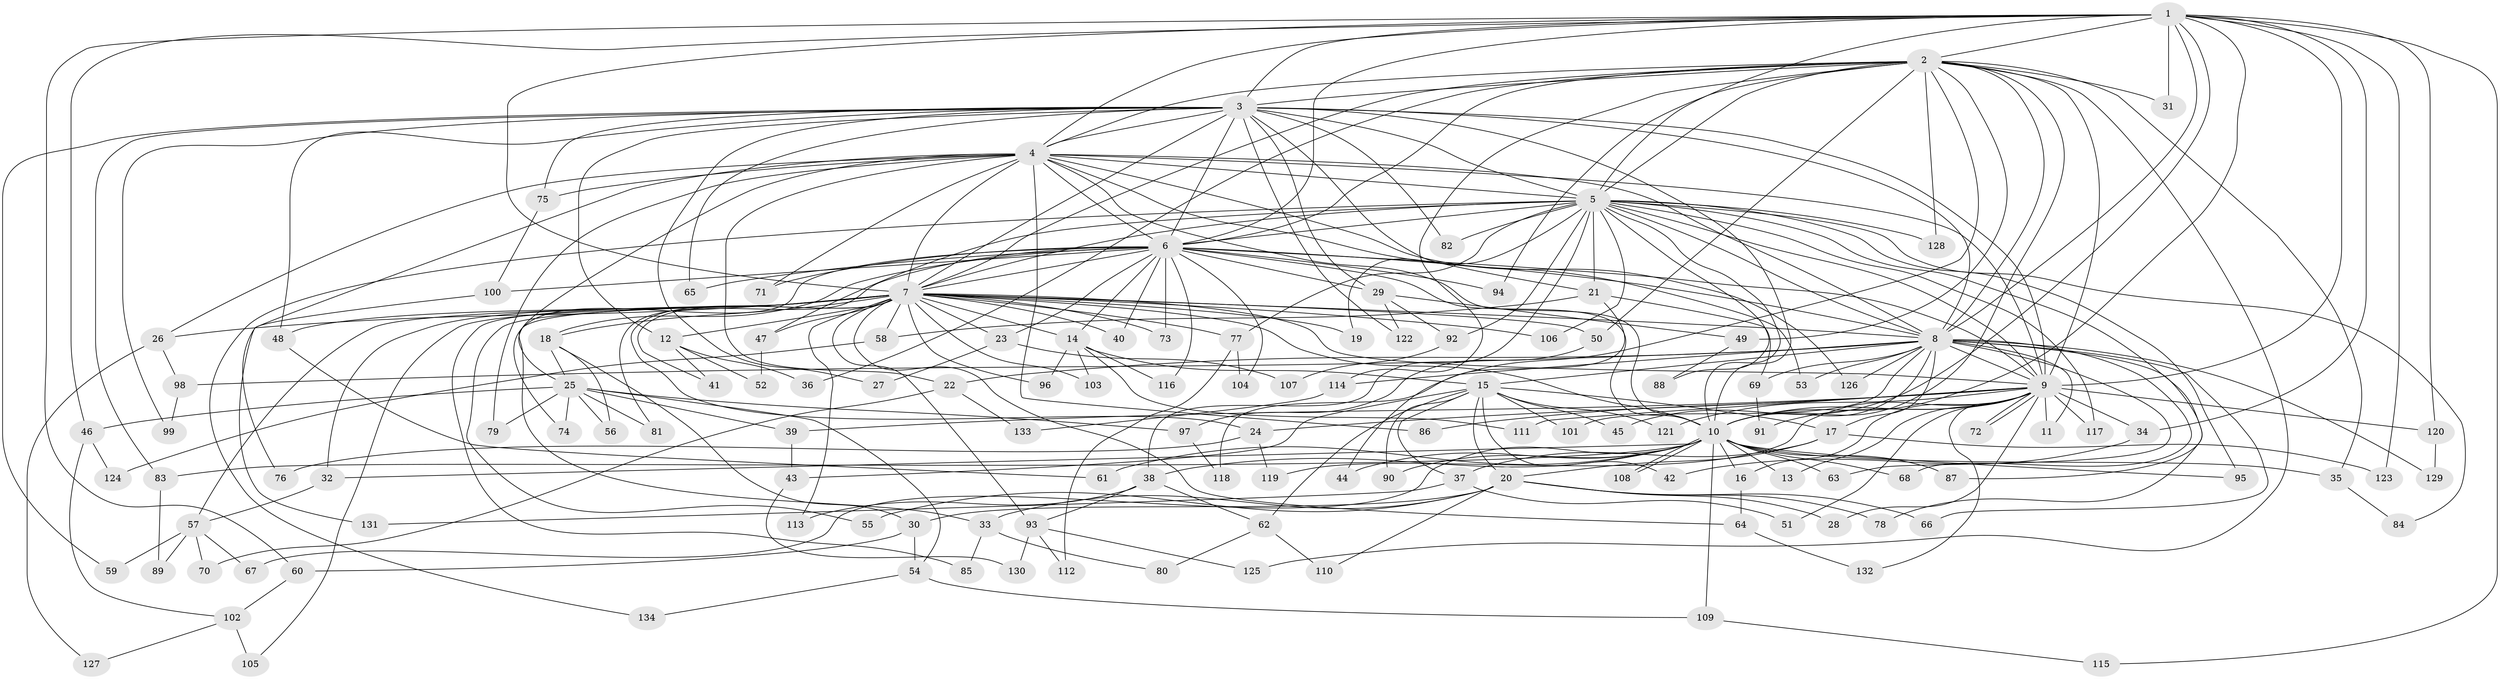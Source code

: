// coarse degree distribution, {1: 0.35, 3: 0.125, 2: 0.4, 6: 0.05, 11: 0.025, 27: 0.025, 19: 0.025}
// Generated by graph-tools (version 1.1) at 2025/47/03/04/25 21:47:30]
// undirected, 134 vertices, 293 edges
graph export_dot {
graph [start="1"]
  node [color=gray90,style=filled];
  1;
  2;
  3;
  4;
  5;
  6;
  7;
  8;
  9;
  10;
  11;
  12;
  13;
  14;
  15;
  16;
  17;
  18;
  19;
  20;
  21;
  22;
  23;
  24;
  25;
  26;
  27;
  28;
  29;
  30;
  31;
  32;
  33;
  34;
  35;
  36;
  37;
  38;
  39;
  40;
  41;
  42;
  43;
  44;
  45;
  46;
  47;
  48;
  49;
  50;
  51;
  52;
  53;
  54;
  55;
  56;
  57;
  58;
  59;
  60;
  61;
  62;
  63;
  64;
  65;
  66;
  67;
  68;
  69;
  70;
  71;
  72;
  73;
  74;
  75;
  76;
  77;
  78;
  79;
  80;
  81;
  82;
  83;
  84;
  85;
  86;
  87;
  88;
  89;
  90;
  91;
  92;
  93;
  94;
  95;
  96;
  97;
  98;
  99;
  100;
  101;
  102;
  103;
  104;
  105;
  106;
  107;
  108;
  109;
  110;
  111;
  112;
  113;
  114;
  115;
  116;
  117;
  118;
  119;
  120;
  121;
  122;
  123;
  124;
  125;
  126;
  127;
  128;
  129;
  130;
  131;
  132;
  133;
  134;
  1 -- 2;
  1 -- 3;
  1 -- 4;
  1 -- 5;
  1 -- 6;
  1 -- 7;
  1 -- 8;
  1 -- 9;
  1 -- 10;
  1 -- 31;
  1 -- 34;
  1 -- 45;
  1 -- 46;
  1 -- 60;
  1 -- 115;
  1 -- 120;
  1 -- 123;
  2 -- 3;
  2 -- 4;
  2 -- 5;
  2 -- 6;
  2 -- 7;
  2 -- 8;
  2 -- 9;
  2 -- 10;
  2 -- 31;
  2 -- 35;
  2 -- 36;
  2 -- 49;
  2 -- 50;
  2 -- 94;
  2 -- 114;
  2 -- 118;
  2 -- 125;
  2 -- 128;
  3 -- 4;
  3 -- 5;
  3 -- 6;
  3 -- 7;
  3 -- 8;
  3 -- 9;
  3 -- 10;
  3 -- 12;
  3 -- 21;
  3 -- 27;
  3 -- 29;
  3 -- 48;
  3 -- 59;
  3 -- 65;
  3 -- 75;
  3 -- 82;
  3 -- 83;
  3 -- 99;
  3 -- 122;
  4 -- 5;
  4 -- 6;
  4 -- 7;
  4 -- 8;
  4 -- 9;
  4 -- 10;
  4 -- 22;
  4 -- 25;
  4 -- 26;
  4 -- 53;
  4 -- 71;
  4 -- 75;
  4 -- 76;
  4 -- 79;
  4 -- 86;
  4 -- 126;
  5 -- 6;
  5 -- 7;
  5 -- 8;
  5 -- 9;
  5 -- 10;
  5 -- 19;
  5 -- 21;
  5 -- 38;
  5 -- 47;
  5 -- 77;
  5 -- 82;
  5 -- 84;
  5 -- 87;
  5 -- 88;
  5 -- 92;
  5 -- 95;
  5 -- 106;
  5 -- 117;
  5 -- 128;
  5 -- 134;
  6 -- 7;
  6 -- 8;
  6 -- 9;
  6 -- 10;
  6 -- 14;
  6 -- 18;
  6 -- 23;
  6 -- 29;
  6 -- 40;
  6 -- 65;
  6 -- 71;
  6 -- 73;
  6 -- 74;
  6 -- 81;
  6 -- 94;
  6 -- 100;
  6 -- 104;
  6 -- 116;
  7 -- 8;
  7 -- 9;
  7 -- 10;
  7 -- 12;
  7 -- 14;
  7 -- 18;
  7 -- 19;
  7 -- 23;
  7 -- 24;
  7 -- 26;
  7 -- 32;
  7 -- 33;
  7 -- 40;
  7 -- 41;
  7 -- 47;
  7 -- 48;
  7 -- 50;
  7 -- 55;
  7 -- 57;
  7 -- 58;
  7 -- 64;
  7 -- 73;
  7 -- 77;
  7 -- 85;
  7 -- 93;
  7 -- 96;
  7 -- 103;
  7 -- 105;
  7 -- 106;
  7 -- 113;
  8 -- 9;
  8 -- 10;
  8 -- 11;
  8 -- 15;
  8 -- 17;
  8 -- 22;
  8 -- 53;
  8 -- 63;
  8 -- 66;
  8 -- 68;
  8 -- 69;
  8 -- 78;
  8 -- 98;
  8 -- 101;
  8 -- 114;
  8 -- 126;
  8 -- 129;
  9 -- 10;
  9 -- 11;
  9 -- 13;
  9 -- 16;
  9 -- 24;
  9 -- 28;
  9 -- 34;
  9 -- 39;
  9 -- 51;
  9 -- 72;
  9 -- 72;
  9 -- 86;
  9 -- 91;
  9 -- 111;
  9 -- 117;
  9 -- 119;
  9 -- 120;
  9 -- 121;
  9 -- 132;
  10 -- 13;
  10 -- 16;
  10 -- 32;
  10 -- 35;
  10 -- 38;
  10 -- 44;
  10 -- 61;
  10 -- 63;
  10 -- 67;
  10 -- 68;
  10 -- 83;
  10 -- 87;
  10 -- 90;
  10 -- 95;
  10 -- 108;
  10 -- 108;
  10 -- 109;
  12 -- 36;
  12 -- 41;
  12 -- 52;
  14 -- 15;
  14 -- 96;
  14 -- 103;
  14 -- 111;
  14 -- 116;
  15 -- 17;
  15 -- 20;
  15 -- 37;
  15 -- 42;
  15 -- 43;
  15 -- 45;
  15 -- 62;
  15 -- 90;
  15 -- 101;
  15 -- 121;
  16 -- 64;
  17 -- 20;
  17 -- 37;
  17 -- 123;
  18 -- 25;
  18 -- 30;
  18 -- 56;
  20 -- 28;
  20 -- 30;
  20 -- 33;
  20 -- 55;
  20 -- 66;
  20 -- 78;
  20 -- 110;
  21 -- 44;
  21 -- 58;
  21 -- 69;
  22 -- 70;
  22 -- 133;
  23 -- 27;
  23 -- 107;
  24 -- 76;
  24 -- 119;
  25 -- 39;
  25 -- 46;
  25 -- 54;
  25 -- 56;
  25 -- 74;
  25 -- 79;
  25 -- 81;
  25 -- 97;
  26 -- 98;
  26 -- 127;
  29 -- 49;
  29 -- 92;
  29 -- 122;
  30 -- 54;
  30 -- 60;
  32 -- 57;
  33 -- 80;
  33 -- 85;
  34 -- 42;
  35 -- 84;
  37 -- 51;
  37 -- 131;
  38 -- 62;
  38 -- 93;
  38 -- 113;
  39 -- 43;
  43 -- 130;
  46 -- 102;
  46 -- 124;
  47 -- 52;
  48 -- 61;
  49 -- 88;
  50 -- 97;
  54 -- 109;
  54 -- 134;
  57 -- 59;
  57 -- 67;
  57 -- 70;
  57 -- 89;
  58 -- 124;
  60 -- 102;
  62 -- 80;
  62 -- 110;
  64 -- 132;
  69 -- 91;
  75 -- 100;
  77 -- 104;
  77 -- 112;
  83 -- 89;
  92 -- 107;
  93 -- 112;
  93 -- 125;
  93 -- 130;
  97 -- 118;
  98 -- 99;
  100 -- 131;
  102 -- 105;
  102 -- 127;
  109 -- 115;
  114 -- 133;
  120 -- 129;
}
